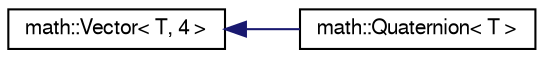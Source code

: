 digraph "Graphical Class Hierarchy"
{
  edge [fontname="FreeSans",fontsize="10",labelfontname="FreeSans",labelfontsize="10"];
  node [fontname="FreeSans",fontsize="10",shape=record];
  rankdir="LR";
  Node0 [label="math::Vector\< T, 4 \>",height=0.2,width=0.4,color="black", fillcolor="white", style="filled",URL="$classmath_1_1_vector.html"];
  Node0 -> Node1 [dir="back",color="midnightblue",fontsize="10",style="solid",fontname="FreeSans"];
  Node1 [label="math::Quaternion\< T \>",height=0.2,width=0.4,color="black", fillcolor="white", style="filled",URL="$classmath_1_1_quaternion.html",tooltip="Quaternion class for arbitrary types (WORK IN PROGRESS). "];
}
